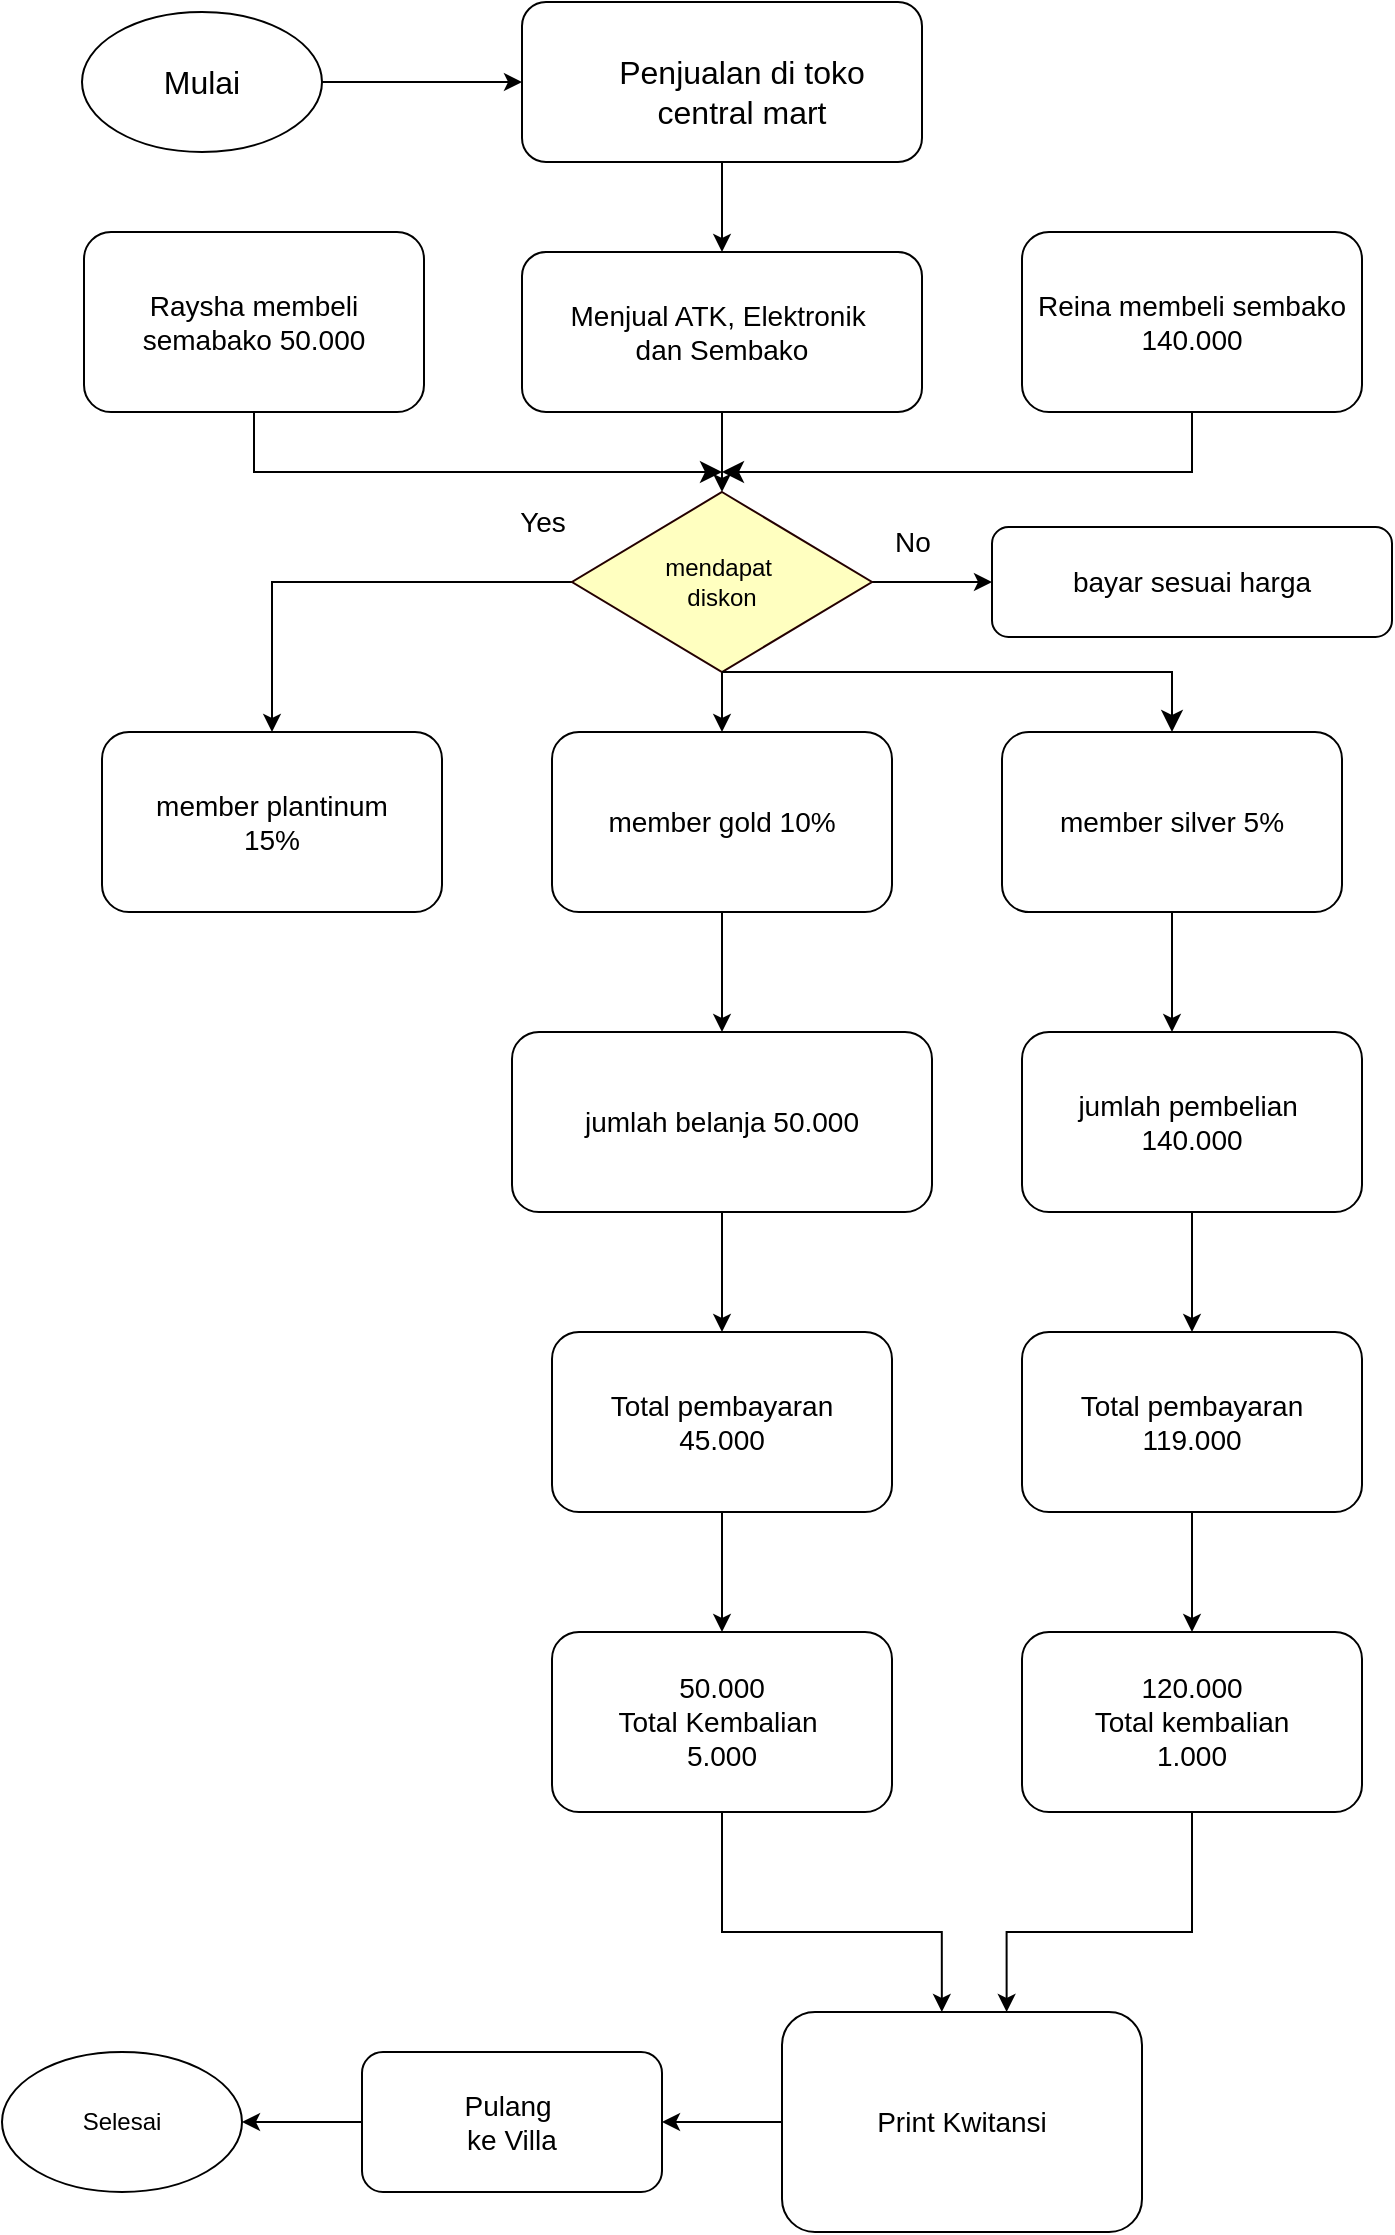 <mxfile version="25.0.3">
  <diagram name="Page-1" id="9eXvyUER33SUHxZQhLZ7">
    <mxGraphModel dx="786" dy="463" grid="1" gridSize="10" guides="1" tooltips="1" connect="1" arrows="1" fold="1" page="1" pageScale="1" pageWidth="850" pageHeight="1100" math="0" shadow="0">
      <root>
        <mxCell id="0" />
        <mxCell id="1" parent="0" />
        <mxCell id="HPe9XIje7I6KcTngdOMM-7" style="edgeStyle=orthogonalEdgeStyle;rounded=0;orthogonalLoop=1;jettySize=auto;html=1;" parent="1" source="HPe9XIje7I6KcTngdOMM-1" edge="1">
          <mxGeometry relative="1" as="geometry">
            <mxPoint x="310" y="155" as="targetPoint" />
          </mxGeometry>
        </mxCell>
        <mxCell id="HPe9XIje7I6KcTngdOMM-1" value="" style="ellipse;whiteSpace=wrap;html=1;" parent="1" vertex="1">
          <mxGeometry x="90" y="120" width="120" height="70" as="geometry" />
        </mxCell>
        <mxCell id="HPe9XIje7I6KcTngdOMM-2" value="&lt;font style=&quot;font-size: 16px;&quot;&gt;Mulai&lt;/font&gt;" style="text;html=1;align=center;verticalAlign=middle;whiteSpace=wrap;rounded=0;" parent="1" vertex="1">
          <mxGeometry x="120" y="140" width="60" height="30" as="geometry" />
        </mxCell>
        <mxCell id="HPe9XIje7I6KcTngdOMM-27" style="edgeStyle=orthogonalEdgeStyle;rounded=0;orthogonalLoop=1;jettySize=auto;html=1;exitX=0.5;exitY=1;exitDx=0;exitDy=0;entryX=0.5;entryY=0;entryDx=0;entryDy=0;" parent="1" source="HPe9XIje7I6KcTngdOMM-4" target="HPe9XIje7I6KcTngdOMM-6" edge="1">
          <mxGeometry relative="1" as="geometry" />
        </mxCell>
        <mxCell id="HPe9XIje7I6KcTngdOMM-4" value="" style="rounded=1;whiteSpace=wrap;html=1;" parent="1" vertex="1">
          <mxGeometry x="310" y="115" width="200" height="80" as="geometry" />
        </mxCell>
        <mxCell id="HPe9XIje7I6KcTngdOMM-5" value="&lt;font style=&quot;font-size: 16px;&quot;&gt;Penjualan di toko central mart&lt;/font&gt;" style="text;html=1;align=center;verticalAlign=middle;whiteSpace=wrap;rounded=0;" parent="1" vertex="1">
          <mxGeometry x="345" y="145" width="150" height="30" as="geometry" />
        </mxCell>
        <mxCell id="HPe9XIje7I6KcTngdOMM-42" style="edgeStyle=orthogonalEdgeStyle;rounded=0;orthogonalLoop=1;jettySize=auto;html=1;exitX=0.5;exitY=1;exitDx=0;exitDy=0;entryX=0.5;entryY=0;entryDx=0;entryDy=0;" parent="1" source="HPe9XIje7I6KcTngdOMM-6" target="HPe9XIje7I6KcTngdOMM-11" edge="1">
          <mxGeometry relative="1" as="geometry" />
        </mxCell>
        <mxCell id="HPe9XIje7I6KcTngdOMM-6" value="&lt;font style=&quot;font-size: 14px;&quot;&gt;Menjual ATK, Elektronik&amp;nbsp;&lt;/font&gt;&lt;div&gt;&lt;font style=&quot;font-size: 14px;&quot;&gt;dan Sembako&lt;/font&gt;&lt;/div&gt;" style="rounded=1;whiteSpace=wrap;html=1;" parent="1" vertex="1">
          <mxGeometry x="310" y="240" width="200" height="80" as="geometry" />
        </mxCell>
        <mxCell id="HPe9XIje7I6KcTngdOMM-8" style="edgeStyle=orthogonalEdgeStyle;rounded=0;orthogonalLoop=1;jettySize=auto;html=1;exitX=0.5;exitY=1;exitDx=0;exitDy=0;" parent="1" source="HPe9XIje7I6KcTngdOMM-6" target="HPe9XIje7I6KcTngdOMM-6" edge="1">
          <mxGeometry relative="1" as="geometry" />
        </mxCell>
        <mxCell id="HPe9XIje7I6KcTngdOMM-9" value="&lt;span style=&quot;font-size: 14px;&quot;&gt;Reina membeli sembako 140.000&lt;/span&gt;" style="rounded=1;whiteSpace=wrap;html=1;" parent="1" vertex="1">
          <mxGeometry x="560" y="230" width="170" height="90" as="geometry" />
        </mxCell>
        <mxCell id="HPe9XIje7I6KcTngdOMM-10" value="&lt;span style=&quot;font-size: 14px;&quot;&gt;Raysha membeli semabako 50.000&lt;/span&gt;" style="rounded=1;whiteSpace=wrap;html=1;" parent="1" vertex="1">
          <mxGeometry x="91" y="230" width="170" height="90" as="geometry" />
        </mxCell>
        <mxCell id="HPe9XIje7I6KcTngdOMM-29" style="edgeStyle=orthogonalEdgeStyle;rounded=0;orthogonalLoop=1;jettySize=auto;html=1;exitX=1;exitY=0.5;exitDx=0;exitDy=0;" parent="1" source="HPe9XIje7I6KcTngdOMM-11" target="HPe9XIje7I6KcTngdOMM-14" edge="1">
          <mxGeometry relative="1" as="geometry" />
        </mxCell>
        <mxCell id="HPe9XIje7I6KcTngdOMM-30" style="edgeStyle=orthogonalEdgeStyle;rounded=0;orthogonalLoop=1;jettySize=auto;html=1;exitX=0;exitY=0.5;exitDx=0;exitDy=0;entryX=0.5;entryY=0;entryDx=0;entryDy=0;" parent="1" source="HPe9XIje7I6KcTngdOMM-11" target="HPe9XIje7I6KcTngdOMM-15" edge="1">
          <mxGeometry relative="1" as="geometry">
            <mxPoint x="190" y="405.667" as="targetPoint" />
          </mxGeometry>
        </mxCell>
        <mxCell id="HPe9XIje7I6KcTngdOMM-31" style="edgeStyle=orthogonalEdgeStyle;rounded=0;orthogonalLoop=1;jettySize=auto;html=1;exitX=0.5;exitY=1;exitDx=0;exitDy=0;entryX=0.5;entryY=0;entryDx=0;entryDy=0;" parent="1" source="HPe9XIje7I6KcTngdOMM-11" target="HPe9XIje7I6KcTngdOMM-16" edge="1">
          <mxGeometry relative="1" as="geometry" />
        </mxCell>
        <mxCell id="HPe9XIje7I6KcTngdOMM-11" value="mendapat&amp;nbsp;&lt;div&gt;diskon&lt;/div&gt;" style="rhombus;whiteSpace=wrap;html=1;fontColor=#000000;fillColor=#ffffc0;strokeColor=#240000;" parent="1" vertex="1">
          <mxGeometry x="335" y="360" width="150" height="90" as="geometry" />
        </mxCell>
        <mxCell id="HPe9XIje7I6KcTngdOMM-14" value="&lt;span style=&quot;font-size: 14px;&quot;&gt;bayar sesuai harga&lt;/span&gt;" style="rounded=1;whiteSpace=wrap;html=1;" parent="1" vertex="1">
          <mxGeometry x="545" y="377.5" width="200" height="55" as="geometry" />
        </mxCell>
        <mxCell id="HPe9XIje7I6KcTngdOMM-15" value="&lt;span style=&quot;font-size: 14px;&quot;&gt;member plantinum&lt;/span&gt;&lt;div&gt;&lt;span style=&quot;font-size: 14px;&quot;&gt;15%&lt;/span&gt;&lt;/div&gt;" style="rounded=1;whiteSpace=wrap;html=1;" parent="1" vertex="1">
          <mxGeometry x="100" y="480" width="170" height="90" as="geometry" />
        </mxCell>
        <mxCell id="HPe9XIje7I6KcTngdOMM-32" style="edgeStyle=orthogonalEdgeStyle;rounded=0;orthogonalLoop=1;jettySize=auto;html=1;exitX=0.5;exitY=1;exitDx=0;exitDy=0;entryX=0.5;entryY=0;entryDx=0;entryDy=0;" parent="1" source="HPe9XIje7I6KcTngdOMM-16" target="HPe9XIje7I6KcTngdOMM-18" edge="1">
          <mxGeometry relative="1" as="geometry" />
        </mxCell>
        <mxCell id="HPe9XIje7I6KcTngdOMM-16" value="&lt;span style=&quot;font-size: 14px;&quot;&gt;member gold 10%&lt;/span&gt;" style="rounded=1;whiteSpace=wrap;html=1;" parent="1" vertex="1">
          <mxGeometry x="325" y="480" width="170" height="90" as="geometry" />
        </mxCell>
        <mxCell id="HPe9XIje7I6KcTngdOMM-17" value="&lt;span style=&quot;font-size: 14px;&quot;&gt;member silver 5%&lt;/span&gt;" style="rounded=1;whiteSpace=wrap;html=1;" parent="1" vertex="1">
          <mxGeometry x="550" y="480" width="170" height="90" as="geometry" />
        </mxCell>
        <mxCell id="HPe9XIje7I6KcTngdOMM-33" style="edgeStyle=orthogonalEdgeStyle;rounded=0;orthogonalLoop=1;jettySize=auto;html=1;exitX=0.5;exitY=1;exitDx=0;exitDy=0;entryX=0.5;entryY=0;entryDx=0;entryDy=0;" parent="1" source="HPe9XIje7I6KcTngdOMM-18" target="HPe9XIje7I6KcTngdOMM-20" edge="1">
          <mxGeometry relative="1" as="geometry" />
        </mxCell>
        <mxCell id="HPe9XIje7I6KcTngdOMM-18" value="&lt;span style=&quot;font-size: 14px;&quot;&gt;jumlah belanja 50.000&lt;/span&gt;" style="rounded=1;whiteSpace=wrap;html=1;" parent="1" vertex="1">
          <mxGeometry x="305" y="630" width="210" height="90" as="geometry" />
        </mxCell>
        <mxCell id="HPe9XIje7I6KcTngdOMM-45" style="edgeStyle=orthogonalEdgeStyle;rounded=0;orthogonalLoop=1;jettySize=auto;html=1;exitX=0.5;exitY=1;exitDx=0;exitDy=0;" parent="1" source="HPe9XIje7I6KcTngdOMM-19" target="HPe9XIje7I6KcTngdOMM-21" edge="1">
          <mxGeometry relative="1" as="geometry" />
        </mxCell>
        <mxCell id="HPe9XIje7I6KcTngdOMM-19" value="&lt;span style=&quot;font-size: 14px;&quot;&gt;jumlah pembelian&amp;nbsp;&lt;/span&gt;&lt;div&gt;&lt;span style=&quot;font-size: 14px;&quot;&gt;140.000&lt;/span&gt;&lt;/div&gt;" style="rounded=1;whiteSpace=wrap;html=1;" parent="1" vertex="1">
          <mxGeometry x="560" y="630" width="170" height="90" as="geometry" />
        </mxCell>
        <mxCell id="HPe9XIje7I6KcTngdOMM-34" style="edgeStyle=orthogonalEdgeStyle;rounded=0;orthogonalLoop=1;jettySize=auto;html=1;entryX=0.5;entryY=0;entryDx=0;entryDy=0;" parent="1" source="HPe9XIje7I6KcTngdOMM-20" target="HPe9XIje7I6KcTngdOMM-22" edge="1">
          <mxGeometry relative="1" as="geometry" />
        </mxCell>
        <mxCell id="HPe9XIje7I6KcTngdOMM-20" value="&lt;span style=&quot;font-size: 14px;&quot;&gt;Total pembayaran&lt;/span&gt;&lt;div&gt;&lt;span style=&quot;font-size: 14px;&quot;&gt;45.000&lt;/span&gt;&lt;/div&gt;" style="rounded=1;whiteSpace=wrap;html=1;" parent="1" vertex="1">
          <mxGeometry x="325" y="780" width="170" height="90" as="geometry" />
        </mxCell>
        <mxCell id="HPe9XIje7I6KcTngdOMM-46" style="edgeStyle=orthogonalEdgeStyle;rounded=0;orthogonalLoop=1;jettySize=auto;html=1;exitX=0.5;exitY=1;exitDx=0;exitDy=0;entryX=0.5;entryY=0;entryDx=0;entryDy=0;" parent="1" source="HPe9XIje7I6KcTngdOMM-21" target="HPe9XIje7I6KcTngdOMM-23" edge="1">
          <mxGeometry relative="1" as="geometry" />
        </mxCell>
        <mxCell id="HPe9XIje7I6KcTngdOMM-21" value="&lt;span style=&quot;font-size: 14px;&quot;&gt;Total pembayaran&lt;/span&gt;&lt;div&gt;&lt;span style=&quot;font-size: 14px;&quot;&gt;119.000&lt;/span&gt;&lt;/div&gt;" style="rounded=1;whiteSpace=wrap;html=1;" parent="1" vertex="1">
          <mxGeometry x="560" y="780" width="170" height="90" as="geometry" />
        </mxCell>
        <mxCell id="HPe9XIje7I6KcTngdOMM-49" style="edgeStyle=orthogonalEdgeStyle;rounded=0;orthogonalLoop=1;jettySize=auto;html=1;exitX=0.5;exitY=1;exitDx=0;exitDy=0;entryX=0.444;entryY=0;entryDx=0;entryDy=0;entryPerimeter=0;" parent="1" source="HPe9XIje7I6KcTngdOMM-22" target="HPe9XIje7I6KcTngdOMM-24" edge="1">
          <mxGeometry relative="1" as="geometry">
            <mxPoint x="500" y="1080" as="targetPoint" />
            <Array as="points">
              <mxPoint x="410" y="1080" />
              <mxPoint x="520" y="1080" />
            </Array>
          </mxGeometry>
        </mxCell>
        <mxCell id="HPe9XIje7I6KcTngdOMM-22" value="&lt;span style=&quot;font-size: 14px;&quot;&gt;50.000&lt;/span&gt;&lt;div&gt;&lt;span style=&quot;font-size: 14px;&quot;&gt;Total Kembalian&amp;nbsp;&lt;/span&gt;&lt;/div&gt;&lt;div&gt;&lt;span style=&quot;font-size: 14px;&quot;&gt;5.000&lt;/span&gt;&lt;/div&gt;" style="rounded=1;whiteSpace=wrap;html=1;" parent="1" vertex="1">
          <mxGeometry x="325" y="930" width="170" height="90" as="geometry" />
        </mxCell>
        <mxCell id="HPe9XIje7I6KcTngdOMM-50" style="edgeStyle=orthogonalEdgeStyle;rounded=0;orthogonalLoop=1;jettySize=auto;html=1;exitX=0.5;exitY=1;exitDx=0;exitDy=0;entryX=0.624;entryY=0;entryDx=0;entryDy=0;entryPerimeter=0;" parent="1" source="HPe9XIje7I6KcTngdOMM-23" target="HPe9XIje7I6KcTngdOMM-24" edge="1">
          <mxGeometry relative="1" as="geometry">
            <mxPoint x="645.667" y="1090" as="targetPoint" />
            <Array as="points">
              <mxPoint x="645" y="1080" />
              <mxPoint x="552" y="1080" />
            </Array>
          </mxGeometry>
        </mxCell>
        <mxCell id="HPe9XIje7I6KcTngdOMM-23" value="&lt;span style=&quot;font-size: 14px;&quot;&gt;120.000&lt;/span&gt;&lt;div&gt;&lt;span style=&quot;font-size: 14px;&quot;&gt;Total kembalian&lt;/span&gt;&lt;/div&gt;&lt;div&gt;&lt;span style=&quot;font-size: 14px;&quot;&gt;1.000&lt;/span&gt;&lt;/div&gt;" style="rounded=1;whiteSpace=wrap;html=1;" parent="1" vertex="1">
          <mxGeometry x="560" y="930" width="170" height="90" as="geometry" />
        </mxCell>
        <mxCell id="HPe9XIje7I6KcTngdOMM-47" style="edgeStyle=orthogonalEdgeStyle;rounded=0;orthogonalLoop=1;jettySize=auto;html=1;exitX=0;exitY=0.5;exitDx=0;exitDy=0;" parent="1" source="HPe9XIje7I6KcTngdOMM-24" target="HPe9XIje7I6KcTngdOMM-25" edge="1">
          <mxGeometry relative="1" as="geometry" />
        </mxCell>
        <mxCell id="HPe9XIje7I6KcTngdOMM-24" value="&lt;span style=&quot;font-size: 14px;&quot;&gt;Print Kwitansi&lt;/span&gt;" style="rounded=1;whiteSpace=wrap;html=1;" parent="1" vertex="1">
          <mxGeometry x="440" y="1120" width="180" height="110" as="geometry" />
        </mxCell>
        <mxCell id="HPe9XIje7I6KcTngdOMM-48" style="edgeStyle=orthogonalEdgeStyle;rounded=0;orthogonalLoop=1;jettySize=auto;html=1;exitX=0;exitY=0.5;exitDx=0;exitDy=0;entryX=1;entryY=0.5;entryDx=0;entryDy=0;" parent="1" source="HPe9XIje7I6KcTngdOMM-25" target="HPe9XIje7I6KcTngdOMM-26" edge="1">
          <mxGeometry relative="1" as="geometry" />
        </mxCell>
        <mxCell id="HPe9XIje7I6KcTngdOMM-25" value="&lt;span style=&quot;font-size: 14px;&quot;&gt;Pulang&amp;nbsp;&lt;/span&gt;&lt;div&gt;&lt;span style=&quot;font-size: 14px;&quot;&gt;ke Villa&lt;/span&gt;&lt;/div&gt;" style="rounded=1;whiteSpace=wrap;html=1;" parent="1" vertex="1">
          <mxGeometry x="230" y="1140" width="150" height="70" as="geometry" />
        </mxCell>
        <mxCell id="HPe9XIje7I6KcTngdOMM-26" value="Selesai" style="ellipse;whiteSpace=wrap;html=1;" parent="1" vertex="1">
          <mxGeometry x="50" y="1140" width="120" height="70" as="geometry" />
        </mxCell>
        <mxCell id="HPe9XIje7I6KcTngdOMM-40" value="" style="edgeStyle=segmentEdgeStyle;endArrow=classic;html=1;curved=0;rounded=0;endSize=8;startSize=8;exitX=0.5;exitY=1;exitDx=0;exitDy=0;" parent="1" source="HPe9XIje7I6KcTngdOMM-10" edge="1">
          <mxGeometry width="50" height="50" relative="1" as="geometry">
            <mxPoint x="240" y="359.93" as="sourcePoint" />
            <mxPoint x="410" y="350" as="targetPoint" />
            <Array as="points">
              <mxPoint x="176" y="350" />
            </Array>
          </mxGeometry>
        </mxCell>
        <mxCell id="HPe9XIje7I6KcTngdOMM-41" value="" style="edgeStyle=segmentEdgeStyle;endArrow=classic;html=1;curved=0;rounded=0;endSize=8;startSize=8;exitX=0.5;exitY=1;exitDx=0;exitDy=0;" parent="1" source="HPe9XIje7I6KcTngdOMM-9" edge="1">
          <mxGeometry width="50" height="50" relative="1" as="geometry">
            <mxPoint x="640" y="350" as="sourcePoint" />
            <mxPoint x="410" y="350" as="targetPoint" />
            <Array as="points">
              <mxPoint x="645" y="350" />
            </Array>
          </mxGeometry>
        </mxCell>
        <mxCell id="HPe9XIje7I6KcTngdOMM-43" value="" style="edgeStyle=segmentEdgeStyle;endArrow=classic;html=1;curved=0;rounded=0;endSize=8;startSize=8;exitX=0.5;exitY=1;exitDx=0;exitDy=0;entryX=0.5;entryY=0;entryDx=0;entryDy=0;" parent="1" source="HPe9XIje7I6KcTngdOMM-11" target="HPe9XIje7I6KcTngdOMM-17" edge="1">
          <mxGeometry width="50" height="50" relative="1" as="geometry">
            <mxPoint x="470" y="419.93" as="sourcePoint" />
            <mxPoint x="694" y="449.93" as="targetPoint" />
            <Array as="points" />
          </mxGeometry>
        </mxCell>
        <mxCell id="HPe9XIje7I6KcTngdOMM-44" style="edgeStyle=orthogonalEdgeStyle;rounded=0;orthogonalLoop=1;jettySize=auto;html=1;exitX=0.5;exitY=1;exitDx=0;exitDy=0;" parent="1" source="HPe9XIje7I6KcTngdOMM-17" edge="1">
          <mxGeometry relative="1" as="geometry">
            <mxPoint x="635" y="630" as="targetPoint" />
          </mxGeometry>
        </mxCell>
        <mxCell id="HPe9XIje7I6KcTngdOMM-51" value="Yes" style="text;html=1;align=center;verticalAlign=middle;resizable=0;points=[];autosize=1;strokeColor=none;fillColor=none;fontSize=14;" parent="1" vertex="1">
          <mxGeometry x="295" y="360" width="50" height="30" as="geometry" />
        </mxCell>
        <mxCell id="HPe9XIje7I6KcTngdOMM-52" value="&lt;font style=&quot;font-size: 14px;&quot;&gt;No&lt;/font&gt;" style="text;html=1;align=center;verticalAlign=middle;resizable=0;points=[];autosize=1;strokeColor=none;fillColor=none;" parent="1" vertex="1">
          <mxGeometry x="485" y="370" width="40" height="30" as="geometry" />
        </mxCell>
      </root>
    </mxGraphModel>
  </diagram>
</mxfile>
